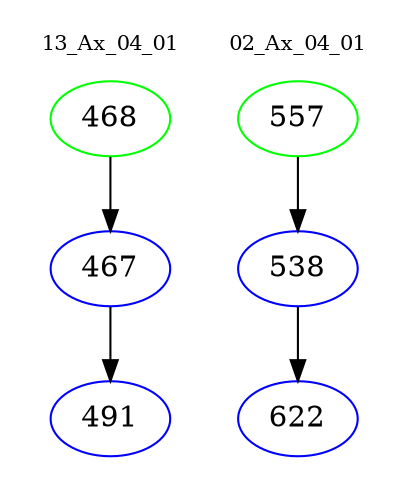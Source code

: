 digraph{
subgraph cluster_0 {
color = white
label = "13_Ax_04_01";
fontsize=10;
T0_468 [label="468", color="green"]
T0_468 -> T0_467 [color="black"]
T0_467 [label="467", color="blue"]
T0_467 -> T0_491 [color="black"]
T0_491 [label="491", color="blue"]
}
subgraph cluster_1 {
color = white
label = "02_Ax_04_01";
fontsize=10;
T1_557 [label="557", color="green"]
T1_557 -> T1_538 [color="black"]
T1_538 [label="538", color="blue"]
T1_538 -> T1_622 [color="black"]
T1_622 [label="622", color="blue"]
}
}
